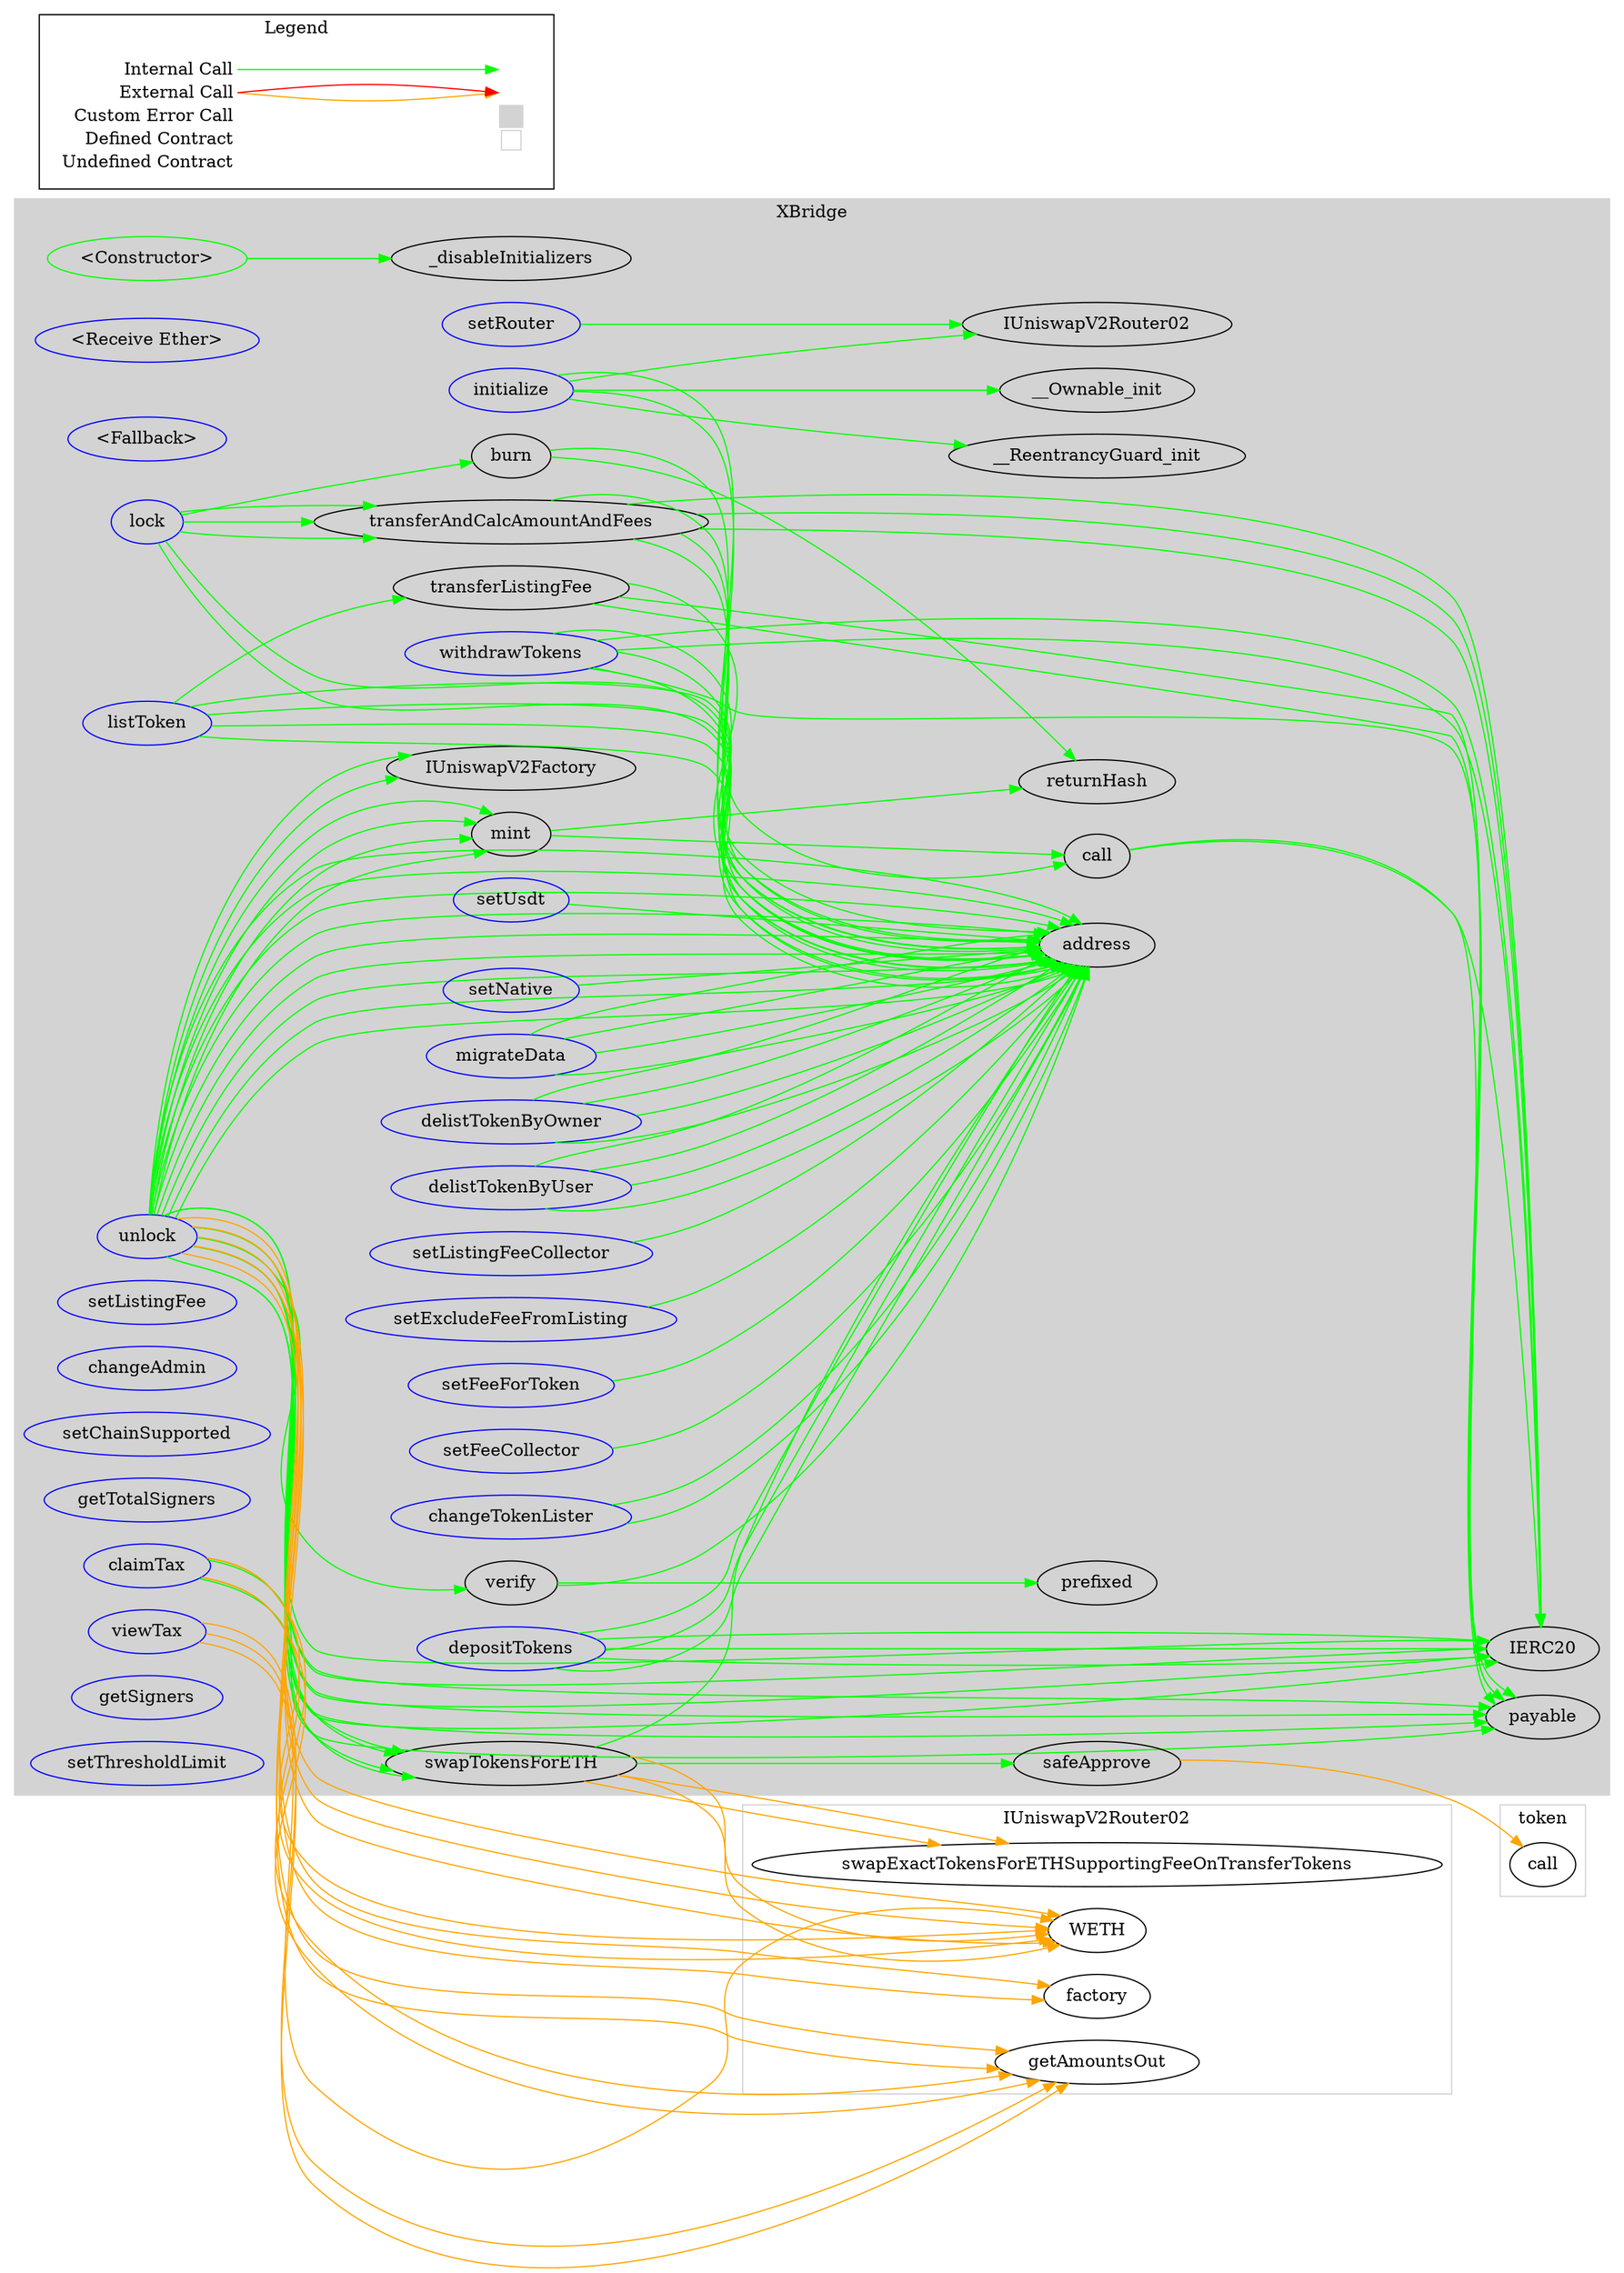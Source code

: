 digraph G {
  graph [ ratio = "auto", page = "100", compound =true ];
subgraph "clusterXBridge" {
  graph [ label = "XBridge", color = "lightgray", style = "filled", bgcolor = "lightgray" ];
  "XBridge.<Constructor>" [ label = "<Constructor>", color = "green" ];
  "XBridge.initialize" [ label = "initialize", color = "blue" ];
  "XBridge.<Receive Ether>" [ label = "<Receive Ether>", color = "blue" ];
  "XBridge.<Fallback>" [ label = "<Fallback>", color = "blue" ];
  "XBridge.lock" [ label = "lock", color = "blue" ];
  "XBridge.unlock" [ label = "unlock", color = "blue" ];
  "XBridge.swapTokensForETH" [ label = "swapTokensForETH" ];
  "XBridge.safeApprove" [ label = "safeApprove" ];
  "XBridge.mint" [ label = "mint" ];
  "XBridge.burn" [ label = "burn" ];
  "XBridge.transferAndCalcAmountAndFees" [ label = "transferAndCalcAmountAndFees" ];
  "XBridge.verify" [ label = "verify" ];
  "XBridge.prefixed" [ label = "prefixed" ];
  "XBridge.returnHash" [ label = "returnHash" ];
  "XBridge.call" [ label = "call" ];
  "XBridge.listToken" [ label = "listToken", color = "blue" ];
  "XBridge.delistTokenByOwner" [ label = "delistTokenByOwner", color = "blue" ];
  "XBridge.delistTokenByUser" [ label = "delistTokenByUser", color = "blue" ];
  "XBridge.transferListingFee" [ label = "transferListingFee" ];
  "XBridge.setListingFee" [ label = "setListingFee", color = "blue" ];
  "XBridge.setListingFeeCollector" [ label = "setListingFeeCollector", color = "blue" ];
  "XBridge.setExcludeFeeFromListing" [ label = "setExcludeFeeFromListing", color = "blue" ];
  "XBridge.changeAdmin" [ label = "changeAdmin", color = "blue" ];
  "XBridge.setFeeForToken" [ label = "setFeeForToken", color = "blue" ];
  "XBridge.setChainSupported" [ label = "setChainSupported", color = "blue" ];
  "XBridge.setFeeCollector" [ label = "setFeeCollector", color = "blue" ];
  "XBridge.getTotalSigners" [ label = "getTotalSigners", color = "blue" ];
  "XBridge.depositTokens" [ label = "depositTokens", color = "blue" ];
  "XBridge.withdrawTokens" [ label = "withdrawTokens", color = "blue" ];
  "XBridge.claimTax" [ label = "claimTax", color = "blue" ];
  "XBridge.viewTax" [ label = "viewTax", color = "blue" ];
  "XBridge.changeTokenLister" [ label = "changeTokenLister", color = "blue" ];
  "XBridge.getSigners" [ label = "getSigners", color = "blue" ];
  "XBridge.setThresholdLimit" [ label = "setThresholdLimit", color = "blue" ];
  "XBridge.setRouter" [ label = "setRouter", color = "blue" ];
  "XBridge.setUsdt" [ label = "setUsdt", color = "blue" ];
  "XBridge.setNative" [ label = "setNative", color = "blue" ];
  "XBridge.migrateData" [ label = "migrateData", color = "blue" ];
  "XBridge._disableInitializers" [ label = "_disableInitializers" ];
  "XBridge.address" [ label = "address" ];
  "XBridge.__Ownable_init" [ label = "__Ownable_init" ];
  "XBridge.__ReentrancyGuard_init" [ label = "__ReentrancyGuard_init" ];
  "XBridge.IUniswapV2Router02" [ label = "IUniswapV2Router02" ];
  "XBridge.IERC20" [ label = "IERC20" ];
  "XBridge.payable" [ label = "payable" ];
  "XBridge.IUniswapV2Factory" [ label = "IUniswapV2Factory" ];
}

subgraph "clusterIUniswapV2Router02" {
  graph [ label = "IUniswapV2Router02", color = "lightgray" ];
  "IUniswapV2Router02.factory" [ label = "factory" ];
  "IUniswapV2Router02.WETH" [ label = "WETH" ];
  "IUniswapV2Router02.getAmountsOut" [ label = "getAmountsOut" ];
  "IUniswapV2Router02.swapExactTokensForETHSupportingFeeOnTransferTokens" [ label = "swapExactTokensForETHSupportingFeeOnTransferTokens" ];
}

subgraph "clustertoken" {
  graph [ label = "token", color = "lightgray" ];
  "token.call" [ label = "call" ];
}

  "XBridge.<Constructor>";
  "XBridge._disableInitializers";
  "XBridge.initialize";
  "XBridge.address";
  "XBridge.__Ownable_init";
  "XBridge.__ReentrancyGuard_init";
  "XBridge.IUniswapV2Router02";
  "XBridge.lock";
  "XBridge.transferAndCalcAmountAndFees";
  "XBridge.burn";
  "XBridge.unlock";
  "XBridge.verify";
  "XBridge.IERC20";
  "XBridge.mint";
  "XBridge.payable";
  "XBridge.IUniswapV2Factory";
  "IUniswapV2Router02.factory";
  "IUniswapV2Router02.WETH";
  "IUniswapV2Router02.getAmountsOut";
  "XBridge.swapTokensForETH";
  "XBridge.safeApprove";
  "IUniswapV2Router02.swapExactTokensForETHSupportingFeeOnTransferTokens";
  "token.call";
  "XBridge.returnHash";
  "XBridge.call";
  "XBridge.prefixed";
  "XBridge.listToken";
  "XBridge.transferListingFee";
  "XBridge.delistTokenByOwner";
  "XBridge.delistTokenByUser";
  "XBridge.setListingFeeCollector";
  "XBridge.setExcludeFeeFromListing";
  "XBridge.setFeeForToken";
  "XBridge.setFeeCollector";
  "XBridge.depositTokens";
  "XBridge.withdrawTokens";
  "XBridge.claimTax";
  "XBridge.viewTax";
  "XBridge.changeTokenLister";
  "XBridge.setRouter";
  "XBridge.setUsdt";
  "XBridge.setNative";
  "XBridge.migrateData";
  "XBridge.<Constructor>" -> "XBridge._disableInitializers" [ color = "green" ];
  "XBridge.initialize" -> "XBridge.address" [ color = "green" ];
  "XBridge.initialize" -> "XBridge.address" [ color = "green" ];
  "XBridge.initialize" -> "XBridge.__Ownable_init" [ color = "green" ];
  "XBridge.initialize" -> "XBridge.__ReentrancyGuard_init" [ color = "green" ];
  "XBridge.initialize" -> "XBridge.IUniswapV2Router02" [ color = "green" ];
  "XBridge.lock" -> "XBridge.address" [ color = "green" ];
  "XBridge.lock" -> "XBridge.address" [ color = "green" ];
  "XBridge.lock" -> "XBridge.transferAndCalcAmountAndFees" [ color = "green" ];
  "XBridge.lock" -> "XBridge.transferAndCalcAmountAndFees" [ color = "green" ];
  "XBridge.lock" -> "XBridge.burn" [ color = "green" ];
  "XBridge.lock" -> "XBridge.transferAndCalcAmountAndFees" [ color = "green" ];
  "XBridge.unlock" -> "XBridge.address" [ color = "green" ];
  "XBridge.unlock" -> "XBridge.address" [ color = "green" ];
  "XBridge.unlock" -> "XBridge.address" [ color = "green" ];
  "XBridge.unlock" -> "XBridge.verify" [ color = "green" ];
  "XBridge.unlock" -> "XBridge.address" [ color = "green" ];
  "XBridge.unlock" -> "XBridge.IERC20" [ color = "green" ];
  "XBridge.unlock" -> "XBridge.address" [ color = "green" ];
  "XBridge.unlock" -> "XBridge.mint" [ color = "green" ];
  "XBridge.unlock" -> "XBridge.mint" [ color = "green" ];
  "XBridge.unlock" -> "XBridge.IERC20" [ color = "green" ];
  "XBridge.unlock" -> "XBridge.address" [ color = "green" ];
  "XBridge.unlock" -> "XBridge.payable" [ color = "green" ];
  "XBridge.unlock" -> "XBridge.payable" [ color = "green" ];
  "XBridge.unlock" -> "XBridge.IERC20" [ color = "green" ];
  "XBridge.unlock" -> "XBridge.address" [ color = "green" ];
  "XBridge.unlock" -> "XBridge.payable" [ color = "green" ];
  "XBridge.unlock" -> "XBridge.payable" [ color = "green" ];
  "XBridge.unlock" -> "XBridge.mint" [ color = "green" ];
  "XBridge.unlock" -> "XBridge.mint" [ color = "green" ];
  "XBridge.unlock" -> "XBridge.IERC20" [ color = "green" ];
  "XBridge.unlock" -> "XBridge.IUniswapV2Factory" [ color = "green" ];
  "XBridge.unlock" -> "IUniswapV2Router02.factory" [ color = "orange" ];
  "XBridge.unlock" -> "IUniswapV2Router02.WETH" [ color = "orange" ];
  "XBridge.unlock" -> "XBridge.address" [ color = "green" ];
  "XBridge.unlock" -> "IUniswapV2Router02.WETH" [ color = "orange" ];
  "XBridge.unlock" -> "IUniswapV2Router02.getAmountsOut" [ color = "orange" ];
  "XBridge.unlock" -> "XBridge.swapTokensForETH" [ color = "green" ];
  "XBridge.unlock" -> "IUniswapV2Router02.WETH" [ color = "orange" ];
  "XBridge.unlock" -> "XBridge.IUniswapV2Factory" [ color = "green" ];
  "XBridge.unlock" -> "IUniswapV2Router02.factory" [ color = "orange" ];
  "XBridge.unlock" -> "XBridge.address" [ color = "green" ];
  "XBridge.unlock" -> "IUniswapV2Router02.getAmountsOut" [ color = "orange" ];
  "XBridge.unlock" -> "XBridge.swapTokensForETH" [ color = "green" ];
  "XBridge.swapTokensForETH" -> "XBridge.safeApprove" [ color = "green" ];
  "XBridge.swapTokensForETH" -> "XBridge.address" [ color = "green" ];
  "XBridge.swapTokensForETH" -> "IUniswapV2Router02.WETH" [ color = "orange" ];
  "XBridge.swapTokensForETH" -> "IUniswapV2Router02.swapExactTokensForETHSupportingFeeOnTransferTokens" [ color = "orange" ];
  "XBridge.swapTokensForETH" -> "IUniswapV2Router02.WETH" [ color = "orange" ];
  "XBridge.swapTokensForETH" -> "IUniswapV2Router02.swapExactTokensForETHSupportingFeeOnTransferTokens" [ color = "orange" ];
  "XBridge.safeApprove" -> "token.call" [ color = "orange" ];
  "XBridge.mint" -> "XBridge.returnHash" [ color = "green" ];
  "XBridge.mint" -> "XBridge.call" [ color = "green" ];
  "XBridge.burn" -> "XBridge.returnHash" [ color = "green" ];
  "XBridge.burn" -> "XBridge.call" [ color = "green" ];
  "XBridge.transferAndCalcAmountAndFees" -> "XBridge.IERC20" [ color = "green" ];
  "XBridge.transferAndCalcAmountAndFees" -> "XBridge.address" [ color = "green" ];
  "XBridge.transferAndCalcAmountAndFees" -> "XBridge.IERC20" [ color = "green" ];
  "XBridge.transferAndCalcAmountAndFees" -> "XBridge.address" [ color = "green" ];
  "XBridge.transferAndCalcAmountAndFees" -> "XBridge.IERC20" [ color = "green" ];
  "XBridge.transferAndCalcAmountAndFees" -> "XBridge.address" [ color = "green" ];
  "XBridge.verify" -> "XBridge.prefixed" [ color = "green" ];
  "XBridge.verify" -> "XBridge.address" [ color = "green" ];
  "XBridge.call" -> "XBridge.IERC20" [ color = "green" ];
  "XBridge.call" -> "XBridge.payable" [ color = "green" ];
  "XBridge.listToken" -> "XBridge.address" [ color = "green" ];
  "XBridge.listToken" -> "XBridge.address" [ color = "green" ];
  "XBridge.listToken" -> "XBridge.address" [ color = "green" ];
  "XBridge.listToken" -> "XBridge.address" [ color = "green" ];
  "XBridge.listToken" -> "XBridge.transferListingFee" [ color = "green" ];
  "XBridge.delistTokenByOwner" -> "XBridge.address" [ color = "green" ];
  "XBridge.delistTokenByOwner" -> "XBridge.address" [ color = "green" ];
  "XBridge.delistTokenByOwner" -> "XBridge.address" [ color = "green" ];
  "XBridge.delistTokenByOwner" -> "XBridge.address" [ color = "green" ];
  "XBridge.delistTokenByUser" -> "XBridge.address" [ color = "green" ];
  "XBridge.delistTokenByUser" -> "XBridge.address" [ color = "green" ];
  "XBridge.delistTokenByUser" -> "XBridge.address" [ color = "green" ];
  "XBridge.delistTokenByUser" -> "XBridge.address" [ color = "green" ];
  "XBridge.transferListingFee" -> "XBridge.address" [ color = "green" ];
  "XBridge.transferListingFee" -> "XBridge.payable" [ color = "green" ];
  "XBridge.transferListingFee" -> "XBridge.payable" [ color = "green" ];
  "XBridge.setListingFeeCollector" -> "XBridge.address" [ color = "green" ];
  "XBridge.setExcludeFeeFromListing" -> "XBridge.address" [ color = "green" ];
  "XBridge.setFeeForToken" -> "XBridge.address" [ color = "green" ];
  "XBridge.setFeeCollector" -> "XBridge.address" [ color = "green" ];
  "XBridge.depositTokens" -> "XBridge.IERC20" [ color = "green" ];
  "XBridge.depositTokens" -> "XBridge.address" [ color = "green" ];
  "XBridge.depositTokens" -> "XBridge.IERC20" [ color = "green" ];
  "XBridge.depositTokens" -> "XBridge.address" [ color = "green" ];
  "XBridge.depositTokens" -> "XBridge.IERC20" [ color = "green" ];
  "XBridge.depositTokens" -> "XBridge.address" [ color = "green" ];
  "XBridge.withdrawTokens" -> "XBridge.address" [ color = "green" ];
  "XBridge.withdrawTokens" -> "XBridge.IERC20" [ color = "green" ];
  "XBridge.withdrawTokens" -> "XBridge.address" [ color = "green" ];
  "XBridge.withdrawTokens" -> "XBridge.IERC20" [ color = "green" ];
  "XBridge.withdrawTokens" -> "XBridge.address" [ color = "green" ];
  "XBridge.withdrawTokens" -> "XBridge.payable" [ color = "green" ];
  "XBridge.claimTax" -> "IUniswapV2Router02.WETH" [ color = "orange" ];
  "XBridge.claimTax" -> "IUniswapV2Router02.getAmountsOut" [ color = "orange" ];
  "XBridge.claimTax" -> "XBridge.swapTokensForETH" [ color = "green" ];
  "XBridge.claimTax" -> "IUniswapV2Router02.WETH" [ color = "orange" ];
  "XBridge.claimTax" -> "IUniswapV2Router02.getAmountsOut" [ color = "orange" ];
  "XBridge.claimTax" -> "XBridge.swapTokensForETH" [ color = "green" ];
  "XBridge.viewTax" -> "IUniswapV2Router02.WETH" [ color = "orange" ];
  "XBridge.viewTax" -> "IUniswapV2Router02.getAmountsOut" [ color = "orange" ];
  "XBridge.viewTax" -> "IUniswapV2Router02.getAmountsOut" [ color = "orange" ];
  "XBridge.changeTokenLister" -> "XBridge.address" [ color = "green" ];
  "XBridge.changeTokenLister" -> "XBridge.address" [ color = "green" ];
  "XBridge.setRouter" -> "XBridge.IUniswapV2Router02" [ color = "green" ];
  "XBridge.setUsdt" -> "XBridge.address" [ color = "green" ];
  "XBridge.setNative" -> "XBridge.address" [ color = "green" ];
  "XBridge.migrateData" -> "XBridge.address" [ color = "green" ];
  "XBridge.migrateData" -> "XBridge.address" [ color = "green" ];
  "XBridge.migrateData" -> "XBridge.address" [ color = "green" ];
  "XBridge.migrateData" -> "XBridge.address" [ color = "green" ];


rankdir=LR
node [shape=plaintext]
subgraph cluster_01 { 
label = "Legend";
key [label=<<table border="0" cellpadding="2" cellspacing="0" cellborder="0">
  <tr><td align="right" port="i1">Internal Call</td></tr>
  <tr><td align="right" port="i2">External Call</td></tr>
  <tr><td align="right" port="i2">Custom Error Call</td></tr>
  <tr><td align="right" port="i3">Defined Contract</td></tr>
  <tr><td align="right" port="i4">Undefined Contract</td></tr>
  </table>>]
key2 [label=<<table border="0" cellpadding="2" cellspacing="0" cellborder="0">
  <tr><td port="i1">&nbsp;&nbsp;&nbsp;</td></tr>
  <tr><td port="i2">&nbsp;&nbsp;&nbsp;</td></tr>
  <tr><td port="i3" bgcolor="lightgray">&nbsp;&nbsp;&nbsp;</td></tr>
  <tr><td port="i4">
    <table border="1" cellborder="0" cellspacing="0" cellpadding="7" color="lightgray">
      <tr>
       <td></td>
      </tr>
     </table>
  </td></tr>
  </table>>]
key:i1:e -> key2:i1:w [color="green"]
key:i2:e -> key2:i2:w [color="orange"]
key:i2:e -> key2:i2:w [color="red"]
}
}

